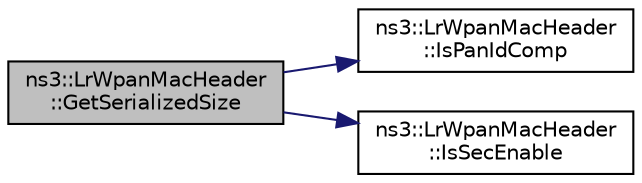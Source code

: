 digraph "ns3::LrWpanMacHeader::GetSerializedSize"
{
 // LATEX_PDF_SIZE
  edge [fontname="Helvetica",fontsize="10",labelfontname="Helvetica",labelfontsize="10"];
  node [fontname="Helvetica",fontsize="10",shape=record];
  rankdir="LR";
  Node1 [label="ns3::LrWpanMacHeader\l::GetSerializedSize",height=0.2,width=0.4,color="black", fillcolor="grey75", style="filled", fontcolor="black",tooltip=" "];
  Node1 -> Node2 [color="midnightblue",fontsize="10",style="solid",fontname="Helvetica"];
  Node2 [label="ns3::LrWpanMacHeader\l::IsPanIdComp",height=0.2,width=0.4,color="black", fillcolor="white", style="filled",URL="$classns3_1_1_lr_wpan_mac_header.html#aebe730e270222ae58add67a94f17a543",tooltip="Check if PAN ID Compression bit of Frame Control is enabled."];
  Node1 -> Node3 [color="midnightblue",fontsize="10",style="solid",fontname="Helvetica"];
  Node3 [label="ns3::LrWpanMacHeader\l::IsSecEnable",height=0.2,width=0.4,color="black", fillcolor="white", style="filled",URL="$classns3_1_1_lr_wpan_mac_header.html#aa31011563a24c5041b34842f0ae567d0",tooltip="Check if Security Enabled bit of Frame Control is enabled."];
}
